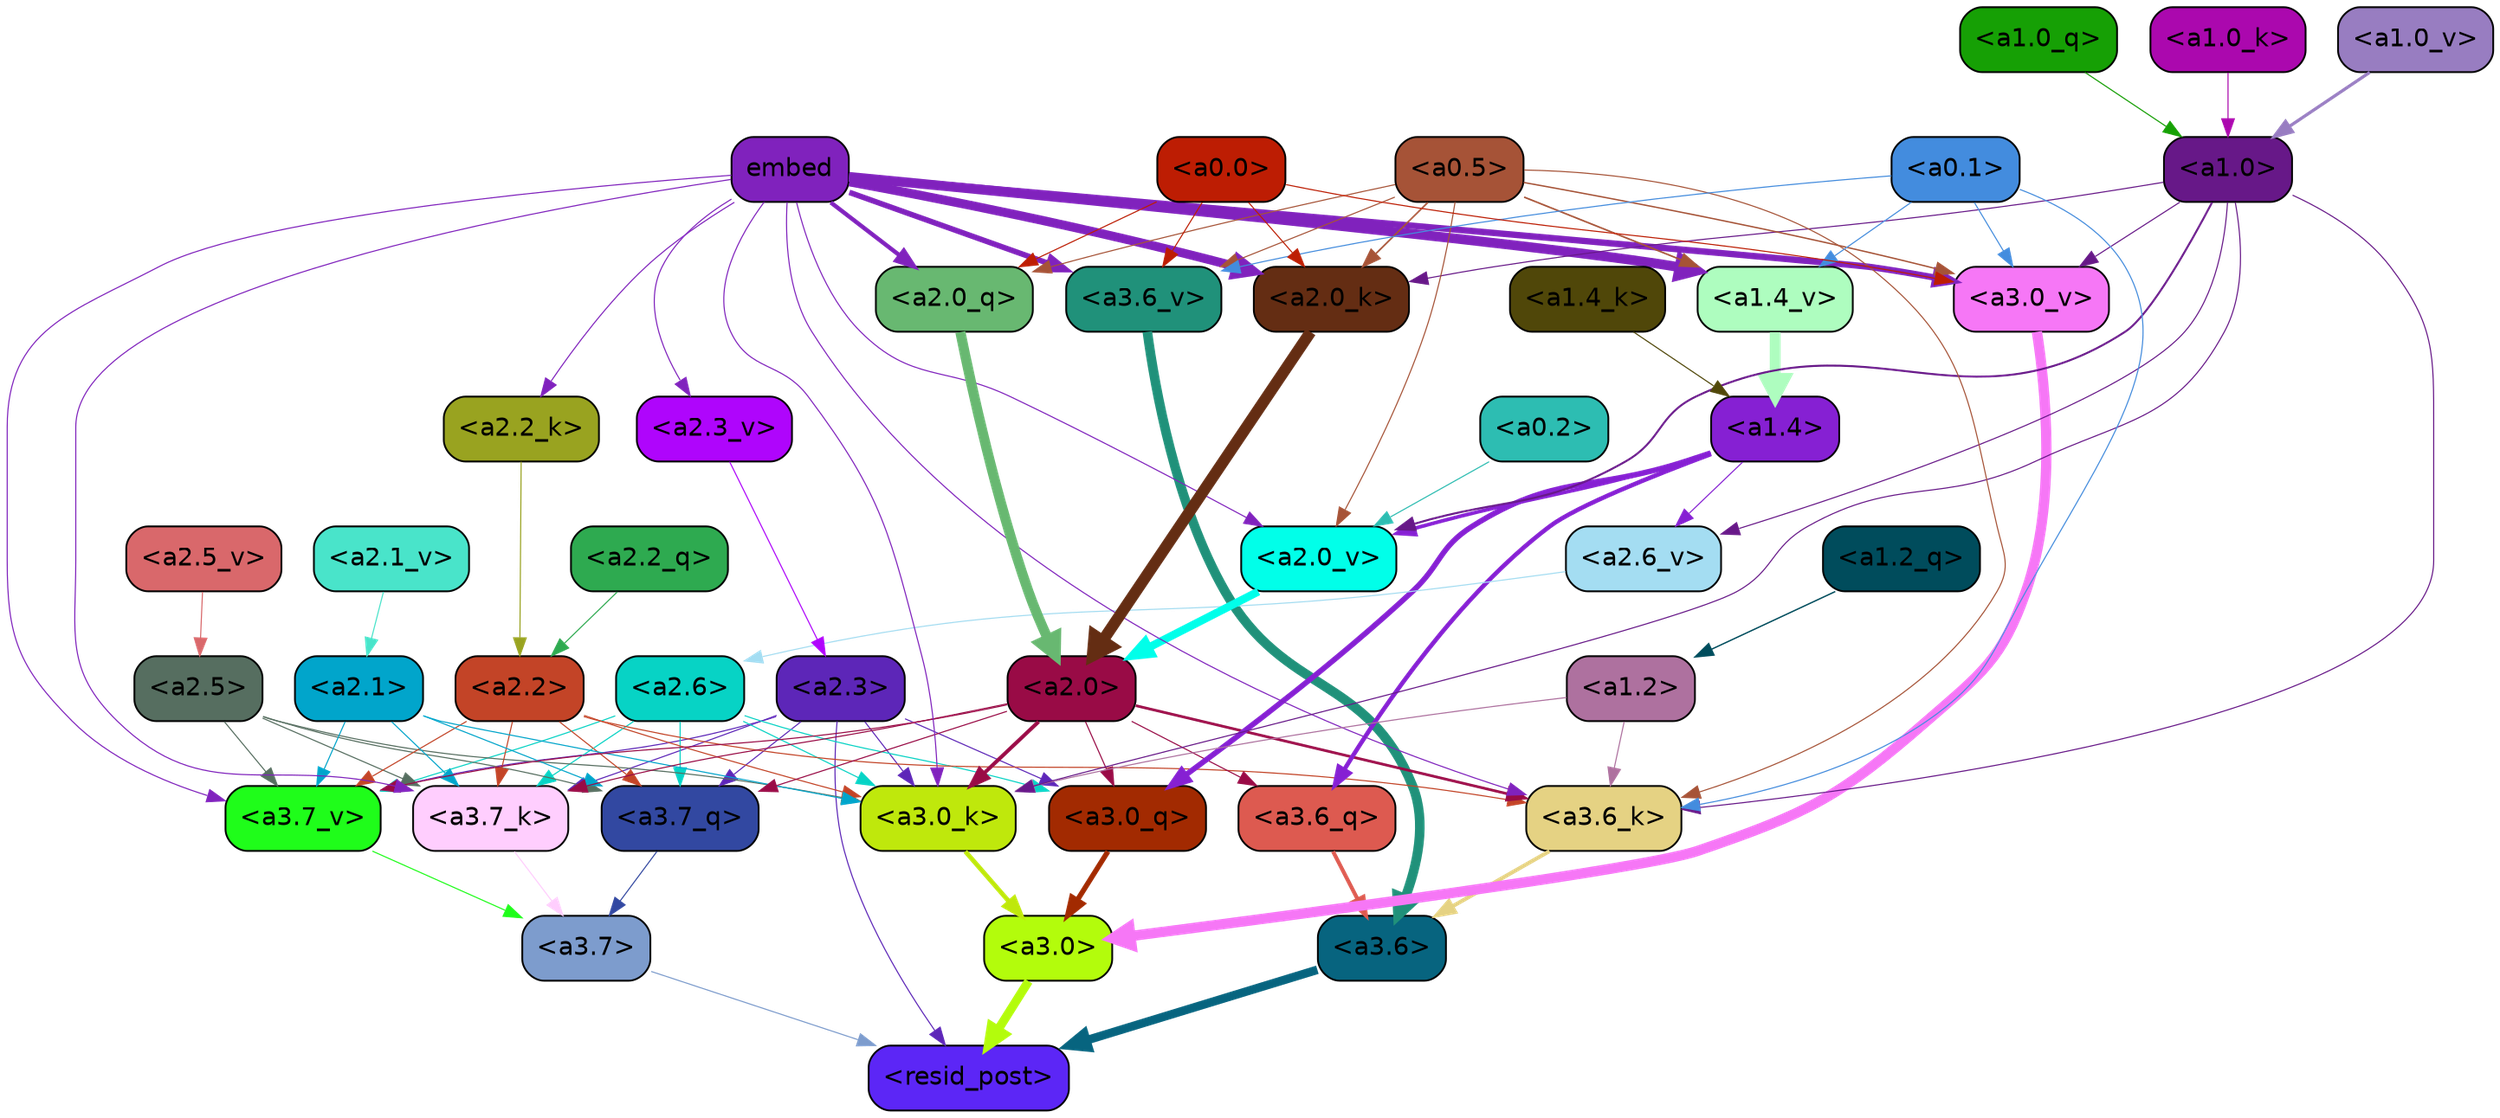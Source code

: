 strict digraph "" {
	graph [bgcolor=transparent,
		layout=dot,
		overlap=false,
		splines=true
	];
	"<a3.7>"	[color=black,
		fillcolor="#7d9ccd",
		fontname=Helvetica,
		shape=box,
		style="filled, rounded"];
	"<resid_post>"	[color=black,
		fillcolor="#5c26f6",
		fontname=Helvetica,
		shape=box,
		style="filled, rounded"];
	"<a3.7>" -> "<resid_post>"	[color="#7d9ccd",
		penwidth=0.6];
	"<a3.6>"	[color=black,
		fillcolor="#07647f",
		fontname=Helvetica,
		shape=box,
		style="filled, rounded"];
	"<a3.6>" -> "<resid_post>"	[color="#07647f",
		penwidth=4.7534414529800415];
	"<a3.0>"	[color=black,
		fillcolor="#b3fc0c",
		fontname=Helvetica,
		shape=box,
		style="filled, rounded"];
	"<a3.0>" -> "<resid_post>"	[color="#b3fc0c",
		penwidth=4.898576855659485];
	"<a2.3>"	[color=black,
		fillcolor="#5d26b8",
		fontname=Helvetica,
		shape=box,
		style="filled, rounded"];
	"<a2.3>" -> "<resid_post>"	[color="#5d26b8",
		penwidth=0.6];
	"<a3.7_q>"	[color=black,
		fillcolor="#3248a1",
		fontname=Helvetica,
		shape=box,
		style="filled, rounded"];
	"<a2.3>" -> "<a3.7_q>"	[color="#5d26b8",
		penwidth=0.6];
	"<a3.0_q>"	[color=black,
		fillcolor="#a22a01",
		fontname=Helvetica,
		shape=box,
		style="filled, rounded"];
	"<a2.3>" -> "<a3.0_q>"	[color="#5d26b8",
		penwidth=0.6];
	"<a3.7_k>"	[color=black,
		fillcolor="#ffcefe",
		fontname=Helvetica,
		shape=box,
		style="filled, rounded"];
	"<a2.3>" -> "<a3.7_k>"	[color="#5d26b8",
		penwidth=0.6];
	"<a3.0_k>"	[color=black,
		fillcolor="#bfe80c",
		fontname=Helvetica,
		shape=box,
		style="filled, rounded"];
	"<a2.3>" -> "<a3.0_k>"	[color="#5d26b8",
		penwidth=0.6];
	"<a3.7_v>"	[color=black,
		fillcolor="#1ffd1a",
		fontname=Helvetica,
		shape=box,
		style="filled, rounded"];
	"<a2.3>" -> "<a3.7_v>"	[color="#5d26b8",
		penwidth=0.6];
	"<a3.7_q>" -> "<a3.7>"	[color="#3248a1",
		penwidth=0.6];
	"<a3.6_q>"	[color=black,
		fillcolor="#dd5a50",
		fontname=Helvetica,
		shape=box,
		style="filled, rounded"];
	"<a3.6_q>" -> "<a3.6>"	[color="#dd5a50",
		penwidth=2.160832464694977];
	"<a3.0_q>" -> "<a3.0>"	[color="#a22a01",
		penwidth=2.870753765106201];
	"<a3.7_k>" -> "<a3.7>"	[color="#ffcefe",
		penwidth=0.6];
	"<a3.6_k>"	[color=black,
		fillcolor="#e5d283",
		fontname=Helvetica,
		shape=box,
		style="filled, rounded"];
	"<a3.6_k>" -> "<a3.6>"	[color="#e5d283",
		penwidth=2.13908451795578];
	"<a3.0_k>" -> "<a3.0>"	[color="#bfe80c",
		penwidth=2.520303964614868];
	"<a3.7_v>" -> "<a3.7>"	[color="#1ffd1a",
		penwidth=0.6];
	"<a3.6_v>"	[color=black,
		fillcolor="#20917a",
		fontname=Helvetica,
		shape=box,
		style="filled, rounded"];
	"<a3.6_v>" -> "<a3.6>"	[color="#20917a",
		penwidth=5.297133803367615];
	"<a3.0_v>"	[color=black,
		fillcolor="#f677f6",
		fontname=Helvetica,
		shape=box,
		style="filled, rounded"];
	"<a3.0_v>" -> "<a3.0>"	[color="#f677f6",
		penwidth=5.680712580680847];
	"<a2.6>"	[color=black,
		fillcolor="#07d3c5",
		fontname=Helvetica,
		shape=box,
		style="filled, rounded"];
	"<a2.6>" -> "<a3.7_q>"	[color="#07d3c5",
		penwidth=0.6];
	"<a2.6>" -> "<a3.0_q>"	[color="#07d3c5",
		penwidth=0.6];
	"<a2.6>" -> "<a3.7_k>"	[color="#07d3c5",
		penwidth=0.6];
	"<a2.6>" -> "<a3.0_k>"	[color="#07d3c5",
		penwidth=0.6];
	"<a2.6>" -> "<a3.7_v>"	[color="#07d3c5",
		penwidth=0.6];
	"<a2.5>"	[color=black,
		fillcolor="#566e60",
		fontname=Helvetica,
		shape=box,
		style="filled, rounded"];
	"<a2.5>" -> "<a3.7_q>"	[color="#566e60",
		penwidth=0.6];
	"<a2.5>" -> "<a3.7_k>"	[color="#566e60",
		penwidth=0.6];
	"<a2.5>" -> "<a3.0_k>"	[color="#566e60",
		penwidth=0.6];
	"<a2.5>" -> "<a3.7_v>"	[color="#566e60",
		penwidth=0.6];
	"<a2.2>"	[color=black,
		fillcolor="#c34427",
		fontname=Helvetica,
		shape=box,
		style="filled, rounded"];
	"<a2.2>" -> "<a3.7_q>"	[color="#c34427",
		penwidth=0.6];
	"<a2.2>" -> "<a3.7_k>"	[color="#c34427",
		penwidth=0.6];
	"<a2.2>" -> "<a3.6_k>"	[color="#c34427",
		penwidth=0.6];
	"<a2.2>" -> "<a3.0_k>"	[color="#c34427",
		penwidth=0.6];
	"<a2.2>" -> "<a3.7_v>"	[color="#c34427",
		penwidth=0.6];
	"<a2.1>"	[color=black,
		fillcolor="#01a5cb",
		fontname=Helvetica,
		shape=box,
		style="filled, rounded"];
	"<a2.1>" -> "<a3.7_q>"	[color="#01a5cb",
		penwidth=0.6];
	"<a2.1>" -> "<a3.7_k>"	[color="#01a5cb",
		penwidth=0.6];
	"<a2.1>" -> "<a3.0_k>"	[color="#01a5cb",
		penwidth=0.6];
	"<a2.1>" -> "<a3.7_v>"	[color="#01a5cb",
		penwidth=0.6];
	"<a2.0>"	[color=black,
		fillcolor="#990b46",
		fontname=Helvetica,
		shape=box,
		style="filled, rounded"];
	"<a2.0>" -> "<a3.7_q>"	[color="#990b46",
		penwidth=0.6];
	"<a2.0>" -> "<a3.6_q>"	[color="#990b46",
		penwidth=0.6];
	"<a2.0>" -> "<a3.0_q>"	[color="#990b46",
		penwidth=0.6];
	"<a2.0>" -> "<a3.7_k>"	[color="#990b46",
		penwidth=0.6];
	"<a2.0>" -> "<a3.6_k>"	[color="#990b46",
		penwidth=1.4807794839143753];
	"<a2.0>" -> "<a3.0_k>"	[color="#990b46",
		penwidth=2.095262974500656];
	"<a2.0>" -> "<a3.7_v>"	[color="#990b46",
		penwidth=0.6];
	"<a1.4>"	[color=black,
		fillcolor="#8620d3",
		fontname=Helvetica,
		shape=box,
		style="filled, rounded"];
	"<a1.4>" -> "<a3.6_q>"	[color="#8620d3",
		penwidth=2.425799250602722];
	"<a1.4>" -> "<a3.0_q>"	[color="#8620d3",
		penwidth=3.0341034531593323];
	"<a2.6_v>"	[color=black,
		fillcolor="#a4ddf2",
		fontname=Helvetica,
		shape=box,
		style="filled, rounded"];
	"<a1.4>" -> "<a2.6_v>"	[color="#8620d3",
		penwidth=0.6];
	"<a2.0_v>"	[color=black,
		fillcolor="#01ffe9",
		fontname=Helvetica,
		shape=box,
		style="filled, rounded"];
	"<a1.4>" -> "<a2.0_v>"	[color="#8620d3",
		penwidth=2.007302835583687];
	embed	[color=black,
		fillcolor="#8022bd",
		fontname=Helvetica,
		shape=box,
		style="filled, rounded"];
	embed -> "<a3.7_k>"	[color="#8022bd",
		penwidth=0.6];
	embed -> "<a3.6_k>"	[color="#8022bd",
		penwidth=0.6];
	embed -> "<a3.0_k>"	[color="#8022bd",
		penwidth=0.6];
	embed -> "<a3.7_v>"	[color="#8022bd",
		penwidth=0.6];
	embed -> "<a3.6_v>"	[color="#8022bd",
		penwidth=3.067279100418091];
	embed -> "<a3.0_v>"	[color="#8022bd",
		penwidth=3.5202720761299133];
	"<a2.0_q>"	[color=black,
		fillcolor="#68b871",
		fontname=Helvetica,
		shape=box,
		style="filled, rounded"];
	embed -> "<a2.0_q>"	[color="#8022bd",
		penwidth=2.339468687772751];
	"<a2.2_k>"	[color=black,
		fillcolor="#99a320",
		fontname=Helvetica,
		shape=box,
		style="filled, rounded"];
	embed -> "<a2.2_k>"	[color="#8022bd",
		penwidth=0.6];
	"<a2.0_k>"	[color=black,
		fillcolor="#642d13",
		fontname=Helvetica,
		shape=box,
		style="filled, rounded"];
	embed -> "<a2.0_k>"	[color="#8022bd",
		penwidth=4.9759310483932495];
	"<a2.3_v>"	[color=black,
		fillcolor="#af05fc",
		fontname=Helvetica,
		shape=box,
		style="filled, rounded"];
	embed -> "<a2.3_v>"	[color="#8022bd",
		penwidth=0.6];
	embed -> "<a2.0_v>"	[color="#8022bd",
		penwidth=0.6];
	"<a1.4_v>"	[color=black,
		fillcolor="#aefdbf",
		fontname=Helvetica,
		shape=box,
		style="filled, rounded"];
	embed -> "<a1.4_v>"	[color="#8022bd",
		penwidth=5.3763720989227295];
	"<a1.2>"	[color=black,
		fillcolor="#ae719f",
		fontname=Helvetica,
		shape=box,
		style="filled, rounded"];
	"<a1.2>" -> "<a3.6_k>"	[color="#ae719f",
		penwidth=0.6];
	"<a1.2>" -> "<a3.0_k>"	[color="#ae719f",
		penwidth=0.6];
	"<a1.0>"	[color=black,
		fillcolor="#671888",
		fontname=Helvetica,
		shape=box,
		style="filled, rounded"];
	"<a1.0>" -> "<a3.6_k>"	[color="#671888",
		penwidth=0.6];
	"<a1.0>" -> "<a3.0_k>"	[color="#671888",
		penwidth=0.6];
	"<a1.0>" -> "<a3.0_v>"	[color="#671888",
		penwidth=0.6];
	"<a1.0>" -> "<a2.0_k>"	[color="#671888",
		penwidth=0.6];
	"<a1.0>" -> "<a2.6_v>"	[color="#671888",
		penwidth=0.6];
	"<a1.0>" -> "<a2.0_v>"	[color="#671888",
		penwidth=1.0943371653556824];
	"<a0.5>"	[color=black,
		fillcolor="#a65337",
		fontname=Helvetica,
		shape=box,
		style="filled, rounded"];
	"<a0.5>" -> "<a3.6_k>"	[color="#a65337",
		penwidth=0.6];
	"<a0.5>" -> "<a3.6_v>"	[color="#a65337",
		penwidth=0.6];
	"<a0.5>" -> "<a3.0_v>"	[color="#a65337",
		penwidth=0.764040544629097];
	"<a0.5>" -> "<a2.0_q>"	[color="#a65337",
		penwidth=0.6];
	"<a0.5>" -> "<a2.0_k>"	[color="#a65337",
		penwidth=0.8956001400947571];
	"<a0.5>" -> "<a2.0_v>"	[color="#a65337",
		penwidth=0.6];
	"<a0.5>" -> "<a1.4_v>"	[color="#a65337",
		penwidth=0.8774083852767944];
	"<a0.1>"	[color=black,
		fillcolor="#438cde",
		fontname=Helvetica,
		shape=box,
		style="filled, rounded"];
	"<a0.1>" -> "<a3.6_k>"	[color="#438cde",
		penwidth=0.6];
	"<a0.1>" -> "<a3.6_v>"	[color="#438cde",
		penwidth=0.6];
	"<a0.1>" -> "<a3.0_v>"	[color="#438cde",
		penwidth=0.6];
	"<a0.1>" -> "<a1.4_v>"	[color="#438cde",
		penwidth=0.6];
	"<a0.0>"	[color=black,
		fillcolor="#bd1d03",
		fontname=Helvetica,
		shape=box,
		style="filled, rounded"];
	"<a0.0>" -> "<a3.6_v>"	[color="#bd1d03",
		penwidth=0.6];
	"<a0.0>" -> "<a3.0_v>"	[color="#bd1d03",
		penwidth=0.6];
	"<a0.0>" -> "<a2.0_q>"	[color="#bd1d03",
		penwidth=0.6];
	"<a0.0>" -> "<a2.0_k>"	[color="#bd1d03",
		penwidth=0.6];
	"<a2.2_q>"	[color=black,
		fillcolor="#2eaa50",
		fontname=Helvetica,
		shape=box,
		style="filled, rounded"];
	"<a2.2_q>" -> "<a2.2>"	[color="#2eaa50",
		penwidth=0.6];
	"<a2.0_q>" -> "<a2.0>"	[color="#68b871",
		penwidth=5.606565475463867];
	"<a2.2_k>" -> "<a2.2>"	[color="#99a320",
		penwidth=0.6];
	"<a2.0_k>" -> "<a2.0>"	[color="#642d13",
		penwidth=6.344284534454346];
	"<a2.6_v>" -> "<a2.6>"	[color="#a4ddf2",
		penwidth=0.6];
	"<a2.5_v>"	[color=black,
		fillcolor="#d9686b",
		fontname=Helvetica,
		shape=box,
		style="filled, rounded"];
	"<a2.5_v>" -> "<a2.5>"	[color="#d9686b",
		penwidth=0.6];
	"<a2.3_v>" -> "<a2.3>"	[color="#af05fc",
		penwidth=0.6];
	"<a2.1_v>"	[color=black,
		fillcolor="#49e4ca",
		fontname=Helvetica,
		shape=box,
		style="filled, rounded"];
	"<a2.1_v>" -> "<a2.1>"	[color="#49e4ca",
		penwidth=0.6];
	"<a2.0_v>" -> "<a2.0>"	[color="#01ffe9",
		penwidth=4.422677040100098];
	"<a0.2>"	[color=black,
		fillcolor="#2dbdb2",
		fontname=Helvetica,
		shape=box,
		style="filled, rounded"];
	"<a0.2>" -> "<a2.0_v>"	[color="#2dbdb2",
		penwidth=0.6];
	"<a1.2_q>"	[color=black,
		fillcolor="#004c5c",
		fontname=Helvetica,
		shape=box,
		style="filled, rounded"];
	"<a1.2_q>" -> "<a1.2>"	[color="#004c5c",
		penwidth=0.7570515871047974];
	"<a1.0_q>"	[color=black,
		fillcolor="#16a005",
		fontname=Helvetica,
		shape=box,
		style="filled, rounded"];
	"<a1.0_q>" -> "<a1.0>"	[color="#16a005",
		penwidth=0.6];
	"<a1.4_k>"	[color=black,
		fillcolor="#504709",
		fontname=Helvetica,
		shape=box,
		style="filled, rounded"];
	"<a1.4_k>" -> "<a1.4>"	[color="#504709",
		penwidth=0.6];
	"<a1.0_k>"	[color=black,
		fillcolor="#ab08ae",
		fontname=Helvetica,
		shape=box,
		style="filled, rounded"];
	"<a1.0_k>" -> "<a1.0>"	[color="#ab08ae",
		penwidth=0.6];
	"<a1.4_v>" -> "<a1.4>"	[color="#aefdbf",
		penwidth=6.0194467306137085];
	"<a1.0_v>"	[color=black,
		fillcolor="#987dc1",
		fontname=Helvetica,
		shape=box,
		style="filled, rounded"];
	"<a1.0_v>" -> "<a1.0>"	[color="#987dc1",
		penwidth=1.738280937075615];
}
